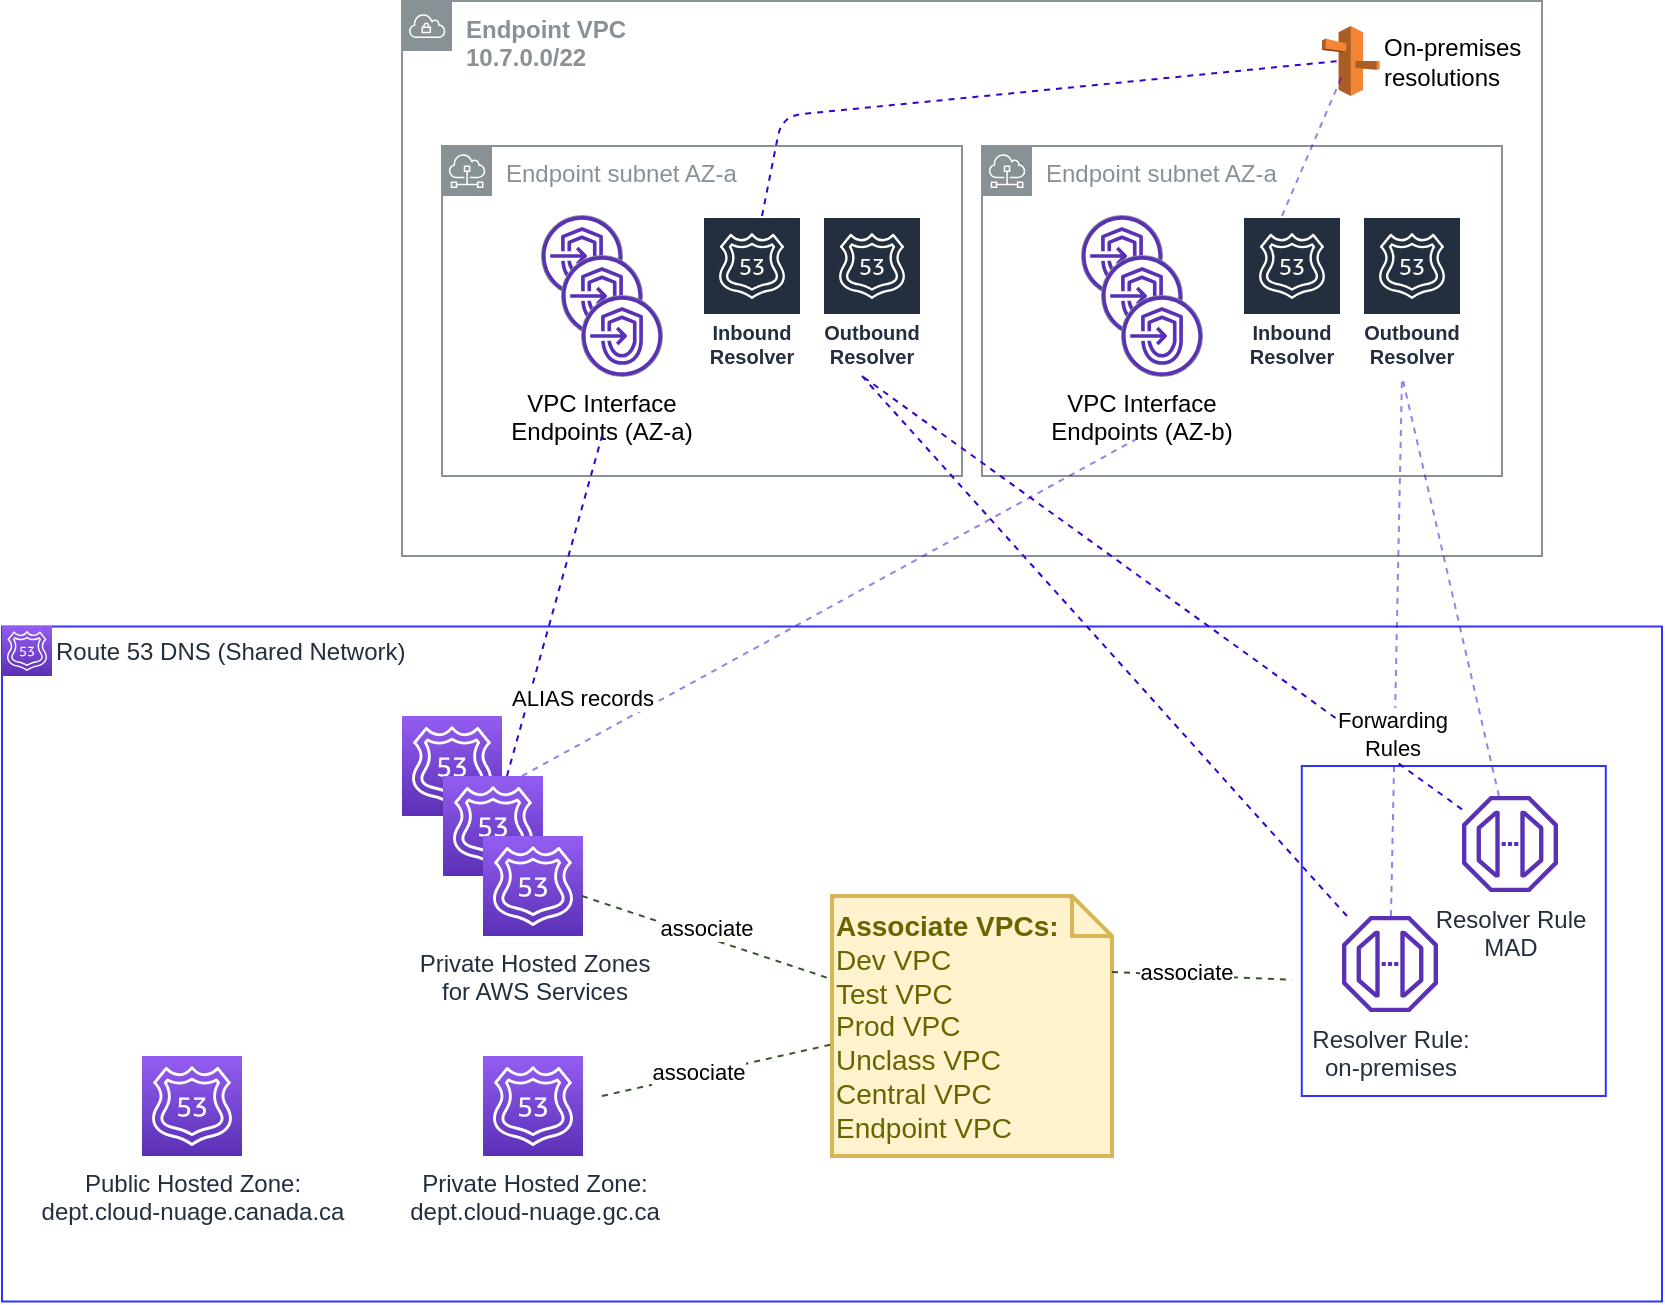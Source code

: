 <mxfile version="13.3.5" type="device"><diagram id="9d42Z_vTLJU5Uzz4Ip2b" name="Page-1"><mxGraphModel dx="1106" dy="830" grid="1" gridSize="10" guides="1" tooltips="1" connect="1" arrows="1" fold="1" page="1" pageScale="1" pageWidth="850" pageHeight="1100" math="0" shadow="0"><root><mxCell id="0"/><mxCell id="1" parent="0"/><mxCell id="WPqaPkhkl24FX5-WPzZN-1" value="" style="rounded=0;whiteSpace=wrap;html=1;shadow=0;strokeWidth=1;fillColor=#FFFFFF;strokeColor=#3333FF;" vertex="1" parent="1"><mxGeometry x="580" y="945.25" width="830" height="337.5" as="geometry"/></mxCell><mxCell id="WPqaPkhkl24FX5-WPzZN-2" value="" style="rounded=0;whiteSpace=wrap;html=1;shadow=0;strokeWidth=1;fillColor=#FFFFFF;strokeColor=#3333FF;" vertex="1" parent="1"><mxGeometry x="1229.89" y="1015" width="152" height="165" as="geometry"/></mxCell><mxCell id="WPqaPkhkl24FX5-WPzZN-8" value="Endpoint subnet AZ-a" style="outlineConnect=0;gradientColor=none;html=1;whiteSpace=wrap;fontSize=12;fontStyle=0;shape=mxgraph.aws4.group;grIcon=mxgraph.aws4.group_subnet;strokeColor=#879196;fillColor=none;verticalAlign=top;align=left;spacingLeft=30;fontColor=#879196;dashed=0;" vertex="1" parent="1"><mxGeometry x="800" y="705" width="260" height="165" as="geometry"/></mxCell><mxCell id="WPqaPkhkl24FX5-WPzZN-9" value="&lt;b&gt;Endpoint VPC&lt;br&gt;10.7.0.0/22&lt;br&gt;&lt;/b&gt;" style="outlineConnect=0;gradientColor=none;html=1;whiteSpace=wrap;fontSize=12;fontStyle=0;shape=mxgraph.aws4.group;grIcon=mxgraph.aws4.group_vpc;fillColor=none;verticalAlign=top;align=left;spacingLeft=30;fontColor=#879196;dashed=0;strokeWidth=1;strokeColor=#879196;" vertex="1" parent="1"><mxGeometry x="780" y="632.5" width="570" height="277.5" as="geometry"/></mxCell><mxCell id="WPqaPkhkl24FX5-WPzZN-10" value="VPC Interface&#10;Endpoints (AZ-a)" style="group;labelPosition=center;verticalLabelPosition=bottom;align=center;verticalAlign=top;" vertex="1" connectable="0" parent="1"><mxGeometry x="850" y="740" width="60" height="80" as="geometry"/></mxCell><mxCell id="WPqaPkhkl24FX5-WPzZN-11" value="" style="ellipse;whiteSpace=wrap;html=1;shadow=0;strokeColor=#879196;strokeWidth=1;fillColor=#ffffff;" vertex="1" parent="WPqaPkhkl24FX5-WPzZN-10"><mxGeometry width="40" height="40" as="geometry"/></mxCell><mxCell id="WPqaPkhkl24FX5-WPzZN-12" value="" style="outlineConnect=0;fontColor=#232F3E;gradientColor=none;fillColor=#5A30B5;strokeColor=none;dashed=0;verticalLabelPosition=bottom;verticalAlign=top;align=center;html=1;fontSize=12;fontStyle=0;aspect=fixed;pointerEvents=1;shape=mxgraph.aws4.endpoints;shadow=0;sketch=0;" vertex="1" parent="WPqaPkhkl24FX5-WPzZN-10"><mxGeometry width="40" height="40" as="geometry"/></mxCell><mxCell id="WPqaPkhkl24FX5-WPzZN-13" value="" style="group" vertex="1" connectable="0" parent="WPqaPkhkl24FX5-WPzZN-10"><mxGeometry x="10" y="20" width="50" height="60" as="geometry"/></mxCell><mxCell id="WPqaPkhkl24FX5-WPzZN-14" value="" style="ellipse;whiteSpace=wrap;html=1;shadow=0;strokeColor=#879196;strokeWidth=1;fillColor=#ffffff;" vertex="1" parent="WPqaPkhkl24FX5-WPzZN-13"><mxGeometry width="40" height="40" as="geometry"/></mxCell><mxCell id="WPqaPkhkl24FX5-WPzZN-15" value="" style="outlineConnect=0;fontColor=#232F3E;gradientColor=none;fillColor=#5A30B5;strokeColor=none;dashed=0;verticalLabelPosition=bottom;verticalAlign=top;align=center;html=1;fontSize=12;fontStyle=0;aspect=fixed;pointerEvents=1;shape=mxgraph.aws4.endpoints;shadow=0;sketch=0;" vertex="1" parent="WPqaPkhkl24FX5-WPzZN-13"><mxGeometry width="40" height="40" as="geometry"/></mxCell><mxCell id="WPqaPkhkl24FX5-WPzZN-16" value="" style="group" vertex="1" connectable="0" parent="WPqaPkhkl24FX5-WPzZN-13"><mxGeometry x="10" y="20" width="40" height="40" as="geometry"/></mxCell><mxCell id="WPqaPkhkl24FX5-WPzZN-17" value="" style="ellipse;whiteSpace=wrap;html=1;shadow=0;strokeColor=#879196;strokeWidth=1;fillColor=#ffffff;" vertex="1" parent="WPqaPkhkl24FX5-WPzZN-16"><mxGeometry width="40" height="40" as="geometry"/></mxCell><mxCell id="WPqaPkhkl24FX5-WPzZN-18" value="" style="outlineConnect=0;fontColor=#232F3E;gradientColor=none;fillColor=#5A30B5;strokeColor=none;dashed=0;verticalLabelPosition=bottom;verticalAlign=top;align=center;html=1;fontSize=12;fontStyle=0;aspect=fixed;pointerEvents=1;shape=mxgraph.aws4.endpoints;shadow=0;sketch=0;" vertex="1" parent="WPqaPkhkl24FX5-WPzZN-16"><mxGeometry width="40" height="40" as="geometry"/></mxCell><mxCell id="WPqaPkhkl24FX5-WPzZN-19" value="" style="outlineConnect=0;fontColor=#232F3E;gradientColor=#945DF2;gradientDirection=north;fillColor=#5A30B5;strokeColor=#ffffff;dashed=0;verticalLabelPosition=bottom;verticalAlign=top;align=center;html=1;fontSize=12;fontStyle=0;aspect=fixed;shape=mxgraph.aws4.resourceIcon;resIcon=mxgraph.aws4.route_53;shadow=0;" vertex="1" parent="1"><mxGeometry x="780" y="990" width="50" height="50" as="geometry"/></mxCell><mxCell id="WPqaPkhkl24FX5-WPzZN-20" value="" style="outlineConnect=0;fontColor=#232F3E;gradientColor=#945DF2;gradientDirection=north;fillColor=#5A30B5;strokeColor=#ffffff;dashed=0;verticalLabelPosition=bottom;verticalAlign=top;align=center;html=1;fontSize=12;fontStyle=0;aspect=fixed;shape=mxgraph.aws4.resourceIcon;resIcon=mxgraph.aws4.route_53;shadow=0;" vertex="1" parent="1"><mxGeometry x="800.5" y="1020" width="50" height="50" as="geometry"/></mxCell><mxCell id="WPqaPkhkl24FX5-WPzZN-21" value="Private Hosted Zones&lt;br&gt;for AWS Services" style="outlineConnect=0;fontColor=#232F3E;gradientColor=#945DF2;gradientDirection=north;fillColor=#5A30B5;strokeColor=#ffffff;dashed=0;verticalLabelPosition=bottom;verticalAlign=top;align=center;html=1;fontSize=12;fontStyle=0;aspect=fixed;shape=mxgraph.aws4.resourceIcon;resIcon=mxgraph.aws4.route_53;shadow=0;" vertex="1" parent="1"><mxGeometry x="820.5" y="1050" width="50" height="50" as="geometry"/></mxCell><mxCell id="WPqaPkhkl24FX5-WPzZN-22" value="Inbound Resolver" style="outlineConnect=0;fontColor=#232F3E;gradientColor=none;strokeColor=#ffffff;fillColor=#232F3E;dashed=0;verticalLabelPosition=middle;verticalAlign=bottom;align=center;html=1;whiteSpace=wrap;fontSize=10;fontStyle=1;spacing=3;shape=mxgraph.aws4.productIcon;prIcon=mxgraph.aws4.route_53;shadow=0;" vertex="1" parent="1"><mxGeometry x="930" y="740" width="50" height="80" as="geometry"/></mxCell><mxCell id="WPqaPkhkl24FX5-WPzZN-23" value="Outbound Resolver" style="outlineConnect=0;fontColor=#232F3E;gradientColor=none;strokeColor=#ffffff;fillColor=#232F3E;dashed=0;verticalLabelPosition=middle;verticalAlign=bottom;align=center;html=1;whiteSpace=wrap;fontSize=10;fontStyle=1;spacing=3;shape=mxgraph.aws4.productIcon;prIcon=mxgraph.aws4.route_53;shadow=0;" vertex="1" parent="1"><mxGeometry x="990" y="740" width="50" height="80" as="geometry"/></mxCell><mxCell id="WPqaPkhkl24FX5-WPzZN-24" value="Endpoint subnet AZ-a" style="outlineConnect=0;gradientColor=none;html=1;whiteSpace=wrap;fontSize=12;fontStyle=0;shape=mxgraph.aws4.group;grIcon=mxgraph.aws4.group_subnet;strokeColor=#879196;fillColor=none;verticalAlign=top;align=left;spacingLeft=30;fontColor=#879196;dashed=0;" vertex="1" parent="1"><mxGeometry x="1070" y="705" width="260" height="165" as="geometry"/></mxCell><mxCell id="WPqaPkhkl24FX5-WPzZN-25" value="VPC Interface&#10;Endpoints (AZ-b)" style="group;labelPosition=center;verticalLabelPosition=bottom;align=center;verticalAlign=top;" vertex="1" connectable="0" parent="1"><mxGeometry x="1120" y="740" width="60" height="80" as="geometry"/></mxCell><mxCell id="WPqaPkhkl24FX5-WPzZN-26" value="" style="ellipse;whiteSpace=wrap;html=1;shadow=0;strokeColor=#879196;strokeWidth=1;fillColor=#ffffff;" vertex="1" parent="WPqaPkhkl24FX5-WPzZN-25"><mxGeometry width="40" height="40" as="geometry"/></mxCell><mxCell id="WPqaPkhkl24FX5-WPzZN-27" value="" style="outlineConnect=0;fontColor=#232F3E;gradientColor=none;fillColor=#5A30B5;strokeColor=none;dashed=0;verticalLabelPosition=bottom;verticalAlign=top;align=center;html=1;fontSize=12;fontStyle=0;aspect=fixed;pointerEvents=1;shape=mxgraph.aws4.endpoints;shadow=0;sketch=0;" vertex="1" parent="WPqaPkhkl24FX5-WPzZN-25"><mxGeometry width="40" height="40" as="geometry"/></mxCell><mxCell id="WPqaPkhkl24FX5-WPzZN-28" value="" style="group" vertex="1" connectable="0" parent="WPqaPkhkl24FX5-WPzZN-25"><mxGeometry x="10" y="20" width="50" height="60" as="geometry"/></mxCell><mxCell id="WPqaPkhkl24FX5-WPzZN-29" value="" style="ellipse;whiteSpace=wrap;html=1;shadow=0;strokeColor=#879196;strokeWidth=1;fillColor=#ffffff;" vertex="1" parent="WPqaPkhkl24FX5-WPzZN-28"><mxGeometry width="40" height="40" as="geometry"/></mxCell><mxCell id="WPqaPkhkl24FX5-WPzZN-30" value="" style="outlineConnect=0;fontColor=#232F3E;gradientColor=none;fillColor=#5A30B5;strokeColor=none;dashed=0;verticalLabelPosition=bottom;verticalAlign=top;align=center;html=1;fontSize=12;fontStyle=0;aspect=fixed;pointerEvents=1;shape=mxgraph.aws4.endpoints;shadow=0;sketch=0;" vertex="1" parent="WPqaPkhkl24FX5-WPzZN-28"><mxGeometry width="40" height="40" as="geometry"/></mxCell><mxCell id="WPqaPkhkl24FX5-WPzZN-31" value="" style="group" vertex="1" connectable="0" parent="WPqaPkhkl24FX5-WPzZN-28"><mxGeometry x="10" y="20" width="40" height="40" as="geometry"/></mxCell><mxCell id="WPqaPkhkl24FX5-WPzZN-32" value="" style="ellipse;whiteSpace=wrap;html=1;shadow=0;strokeColor=#879196;strokeWidth=1;fillColor=#ffffff;" vertex="1" parent="WPqaPkhkl24FX5-WPzZN-31"><mxGeometry width="40" height="40" as="geometry"/></mxCell><mxCell id="WPqaPkhkl24FX5-WPzZN-33" value="" style="outlineConnect=0;fontColor=#232F3E;gradientColor=none;fillColor=#5A30B5;strokeColor=none;dashed=0;verticalLabelPosition=bottom;verticalAlign=top;align=center;html=1;fontSize=12;fontStyle=0;aspect=fixed;pointerEvents=1;shape=mxgraph.aws4.endpoints;shadow=0;sketch=0;" vertex="1" parent="WPqaPkhkl24FX5-WPzZN-31"><mxGeometry width="40" height="40" as="geometry"/></mxCell><mxCell id="WPqaPkhkl24FX5-WPzZN-34" value="Inbound Resolver" style="outlineConnect=0;fontColor=#232F3E;gradientColor=none;strokeColor=#ffffff;fillColor=#232F3E;dashed=0;verticalLabelPosition=middle;verticalAlign=bottom;align=center;html=1;whiteSpace=wrap;fontSize=10;fontStyle=1;spacing=3;shape=mxgraph.aws4.productIcon;prIcon=mxgraph.aws4.route_53;shadow=0;" vertex="1" parent="1"><mxGeometry x="1200" y="740" width="50" height="80" as="geometry"/></mxCell><mxCell id="WPqaPkhkl24FX5-WPzZN-35" value="Outbound Resolver" style="outlineConnect=0;fontColor=#232F3E;gradientColor=none;strokeColor=#ffffff;fillColor=#232F3E;dashed=0;verticalLabelPosition=middle;verticalAlign=bottom;align=center;html=1;whiteSpace=wrap;fontSize=10;fontStyle=1;spacing=3;shape=mxgraph.aws4.productIcon;prIcon=mxgraph.aws4.route_53;shadow=0;" vertex="1" parent="1"><mxGeometry x="1260" y="740" width="50" height="80" as="geometry"/></mxCell><mxCell id="WPqaPkhkl24FX5-WPzZN-36" value="" style="endArrow=none;dashed=1;html=1;strokeWidth=1;fillColor=#6a00ff;strokeColor=#3700CC;" edge="1" parent="1" source="WPqaPkhkl24FX5-WPzZN-20"><mxGeometry width="50" height="50" relative="1" as="geometry"><mxPoint x="910" y="1000" as="sourcePoint"/><mxPoint x="880" y="850" as="targetPoint"/></mxGeometry></mxCell><mxCell id="WPqaPkhkl24FX5-WPzZN-37" value="ALIAS records" style="endArrow=none;dashed=1;html=1;strokeWidth=1;fillColor=#6a00ff;strokeColor=#3700CC;opacity=50;" edge="1" parent="1"><mxGeometry x="-0.742" y="21" width="50" height="50" relative="1" as="geometry"><mxPoint x="840" y="1020" as="sourcePoint"/><mxPoint x="1150" y="850" as="targetPoint"/><mxPoint y="1" as="offset"/></mxGeometry></mxCell><mxCell id="WPqaPkhkl24FX5-WPzZN-38" value="&lt;b&gt;Associate VPCs:&lt;/b&gt;&lt;br&gt;Dev VPC&lt;br&gt;Test VPC&lt;br&gt;Prod VPC&lt;br&gt;Unclass VPC&lt;br&gt;Central VPC&lt;br&gt;Endpoint VPC" style="shape=note;strokeWidth=2;fontSize=14;size=20;whiteSpace=wrap;html=1;fillColor=#fff2cc;strokeColor=#d6b656;fontColor=#666600;shadow=0;align=left;verticalAlign=top;" vertex="1" parent="1"><mxGeometry x="995" y="1080" width="140" height="130" as="geometry"/></mxCell><mxCell id="WPqaPkhkl24FX5-WPzZN-39" value="Private Hosted Zone:&lt;br&gt;dept.cloud-nuage.gc.ca" style="outlineConnect=0;fontColor=#232F3E;gradientColor=#945DF2;gradientDirection=north;fillColor=#5A30B5;strokeColor=#ffffff;dashed=0;verticalLabelPosition=bottom;verticalAlign=top;align=center;html=1;fontSize=12;fontStyle=0;aspect=fixed;shape=mxgraph.aws4.resourceIcon;resIcon=mxgraph.aws4.route_53;shadow=0;labelPosition=center;" vertex="1" parent="1"><mxGeometry x="820.5" y="1160" width="50" height="50" as="geometry"/></mxCell><mxCell id="WPqaPkhkl24FX5-WPzZN-40" value="Public Hosted Zone:&lt;br&gt;dept.cloud-nuage.canada.ca" style="outlineConnect=0;fontColor=#232F3E;gradientColor=#945DF2;gradientDirection=north;fillColor=#5A30B5;strokeColor=#ffffff;dashed=0;verticalLabelPosition=bottom;verticalAlign=top;align=center;html=1;fontSize=12;fontStyle=0;aspect=fixed;shape=mxgraph.aws4.resourceIcon;resIcon=mxgraph.aws4.route_53;shadow=0;labelPosition=center;" vertex="1" parent="1"><mxGeometry x="650" y="1160" width="50" height="50" as="geometry"/></mxCell><mxCell id="WPqaPkhkl24FX5-WPzZN-41" value="associate" style="endArrow=none;dashed=1;html=1;strokeWidth=1;fillColor=#6d8764;strokeColor=#3A5431;" edge="1" parent="1" target="WPqaPkhkl24FX5-WPzZN-38"><mxGeometry x="-0.029" y="4" width="50" height="50" relative="1" as="geometry"><mxPoint x="870" y="1080" as="sourcePoint"/><mxPoint x="970" y="1110" as="targetPoint"/><mxPoint as="offset"/></mxGeometry></mxCell><mxCell id="WPqaPkhkl24FX5-WPzZN-42" value="" style="endArrow=none;dashed=1;html=1;strokeWidth=1;fillColor=#6d8764;strokeColor=#3A5431;entryX=0.007;entryY=0.569;entryDx=0;entryDy=0;entryPerimeter=0;" edge="1" parent="1" target="WPqaPkhkl24FX5-WPzZN-38"><mxGeometry x="-0.666" y="25" width="50" height="50" relative="1" as="geometry"><mxPoint x="880" y="1180" as="sourcePoint"/><mxPoint x="970" y="1170" as="targetPoint"/><mxPoint as="offset"/></mxGeometry></mxCell><mxCell id="WPqaPkhkl24FX5-WPzZN-43" value="associate" style="edgeLabel;html=1;align=center;verticalAlign=middle;resizable=0;points=[];" vertex="1" connectable="0" parent="WPqaPkhkl24FX5-WPzZN-42"><mxGeometry x="-0.178" y="2" relative="1" as="geometry"><mxPoint as="offset"/></mxGeometry></mxCell><mxCell id="WPqaPkhkl24FX5-WPzZN-44" value="Resolver Rule&lt;br&gt;MAD" style="outlineConnect=0;fontColor=#232F3E;gradientColor=none;fillColor=#5A30B5;strokeColor=none;dashed=0;verticalLabelPosition=bottom;verticalAlign=top;align=center;html=1;fontSize=12;fontStyle=0;aspect=fixed;pointerEvents=1;shape=mxgraph.aws4.endpoint;shadow=0;" vertex="1" parent="1"><mxGeometry x="1310" y="1030" width="48" height="48" as="geometry"/></mxCell><mxCell id="WPqaPkhkl24FX5-WPzZN-45" value="Resolver Rule: &lt;br&gt;on-premises" style="outlineConnect=0;fontColor=#232F3E;gradientColor=none;fillColor=#5A30B5;strokeColor=none;dashed=0;verticalLabelPosition=bottom;verticalAlign=top;align=center;html=1;fontSize=12;fontStyle=0;aspect=fixed;pointerEvents=1;shape=mxgraph.aws4.endpoint;shadow=0;" vertex="1" parent="1"><mxGeometry x="1250" y="1090" width="48" height="48" as="geometry"/></mxCell><mxCell id="WPqaPkhkl24FX5-WPzZN-46" value="" style="endArrow=none;dashed=1;html=1;strokeWidth=1;fillColor=#6a00ff;strokeColor=#3700CC;" edge="1" parent="1" source="WPqaPkhkl24FX5-WPzZN-45"><mxGeometry x="-0.345" y="55" width="50" height="50" relative="1" as="geometry"><mxPoint x="1206" y="1060" as="sourcePoint"/><mxPoint x="1010" y="820" as="targetPoint"/><mxPoint as="offset"/></mxGeometry></mxCell><mxCell id="WPqaPkhkl24FX5-WPzZN-47" value="" style="endArrow=none;dashed=1;html=1;strokeWidth=1;fillColor=#6a00ff;strokeColor=#3700CC;opacity=50;" edge="1" parent="1" source="WPqaPkhkl24FX5-WPzZN-45"><mxGeometry x="-0.345" y="55" width="50" height="50" relative="1" as="geometry"><mxPoint x="1215.591" y="1060" as="sourcePoint"/><mxPoint x="1280" y="820" as="targetPoint"/><mxPoint as="offset"/></mxGeometry></mxCell><mxCell id="WPqaPkhkl24FX5-WPzZN-48" value="Forwarding&lt;br&gt;Rules" style="endArrow=none;dashed=1;html=1;strokeWidth=1;fillColor=#6a00ff;strokeColor=#3700CC;" edge="1" parent="1" source="WPqaPkhkl24FX5-WPzZN-44"><mxGeometry x="-0.73" y="-10" width="50" height="50" relative="1" as="geometry"><mxPoint x="1290" y="990" as="sourcePoint"/><mxPoint x="1010" y="820" as="targetPoint"/><mxPoint as="offset"/></mxGeometry></mxCell><mxCell id="WPqaPkhkl24FX5-WPzZN-49" value="" style="endArrow=none;dashed=1;html=1;strokeWidth=1;fillColor=#6a00ff;strokeColor=#3700CC;opacity=50;" edge="1" parent="1" source="WPqaPkhkl24FX5-WPzZN-44"><mxGeometry x="-0.345" y="55" width="50" height="50" relative="1" as="geometry"><mxPoint x="1290" y="970" as="sourcePoint"/><mxPoint x="1280" y="820" as="targetPoint"/><mxPoint as="offset"/></mxGeometry></mxCell><mxCell id="WPqaPkhkl24FX5-WPzZN-50" value="" style="endArrow=none;dashed=1;html=1;strokeWidth=1;fillColor=#6d8764;strokeColor=#3A5431;entryX=-0.032;entryY=0.648;entryDx=0;entryDy=0;entryPerimeter=0;exitX=1;exitY=0.292;exitDx=0;exitDy=0;exitPerimeter=0;" edge="1" parent="1" source="WPqaPkhkl24FX5-WPzZN-38" target="WPqaPkhkl24FX5-WPzZN-2"><mxGeometry x="-0.666" y="25" width="50" height="50" relative="1" as="geometry"><mxPoint x="1170" y="1190" as="sourcePoint"/><mxPoint x="1310.98" y="1223.97" as="targetPoint"/><mxPoint as="offset"/></mxGeometry></mxCell><mxCell id="WPqaPkhkl24FX5-WPzZN-51" value="associate" style="edgeLabel;html=1;align=center;verticalAlign=middle;resizable=0;points=[];" vertex="1" connectable="0" parent="WPqaPkhkl24FX5-WPzZN-50"><mxGeometry x="-0.178" y="2" relative="1" as="geometry"><mxPoint as="offset"/></mxGeometry></mxCell><mxCell id="WPqaPkhkl24FX5-WPzZN-52" value="On-premises&lt;br&gt;resolutions" style="outlineConnect=0;dashed=0;verticalLabelPosition=middle;verticalAlign=middle;align=left;html=1;shape=mxgraph.aws3.route_53;fillColor=#F58536;gradientColor=none;shadow=0;strokeColor=#3333FF;strokeWidth=1;labelPosition=right;" vertex="1" parent="1"><mxGeometry x="1240" y="645" width="28.86" height="35" as="geometry"/></mxCell><mxCell id="WPqaPkhkl24FX5-WPzZN-53" value="" style="endArrow=none;dashed=1;html=1;strokeWidth=1;fillColor=#6a00ff;strokeColor=#3700CC;entryX=0.29;entryY=0.5;entryDx=0;entryDy=0;entryPerimeter=0;" edge="1" parent="1" target="WPqaPkhkl24FX5-WPzZN-52"><mxGeometry width="50" height="50" relative="1" as="geometry"><mxPoint x="960" y="740" as="sourcePoint"/><mxPoint x="1167.51" y="670" as="targetPoint"/><Array as="points"><mxPoint x="970" y="690"/></Array></mxGeometry></mxCell><mxCell id="WPqaPkhkl24FX5-WPzZN-54" value="" style="endArrow=none;dashed=1;html=1;strokeWidth=1;fillColor=#6a00ff;strokeColor=#3700CC;opacity=50;" edge="1" parent="1"><mxGeometry width="50" height="50" relative="1" as="geometry"><mxPoint x="1220" y="740" as="sourcePoint"/><mxPoint x="1250" y="670" as="targetPoint"/></mxGeometry></mxCell><mxCell id="WPqaPkhkl24FX5-WPzZN-55" value="Route 53 DNS (Shared Network)" style="outlineConnect=0;fontColor=#232F3E;gradientColor=#945DF2;gradientDirection=north;fillColor=#5A30B5;strokeColor=#ffffff;dashed=0;verticalLabelPosition=middle;verticalAlign=middle;align=left;html=1;fontSize=12;fontStyle=0;aspect=fixed;shape=mxgraph.aws4.resourceIcon;resIcon=mxgraph.aws4.route_53;shadow=0;labelPosition=right;" vertex="1" parent="1"><mxGeometry x="580" y="945" width="25" height="25" as="geometry"/></mxCell></root></mxGraphModel></diagram></mxfile>